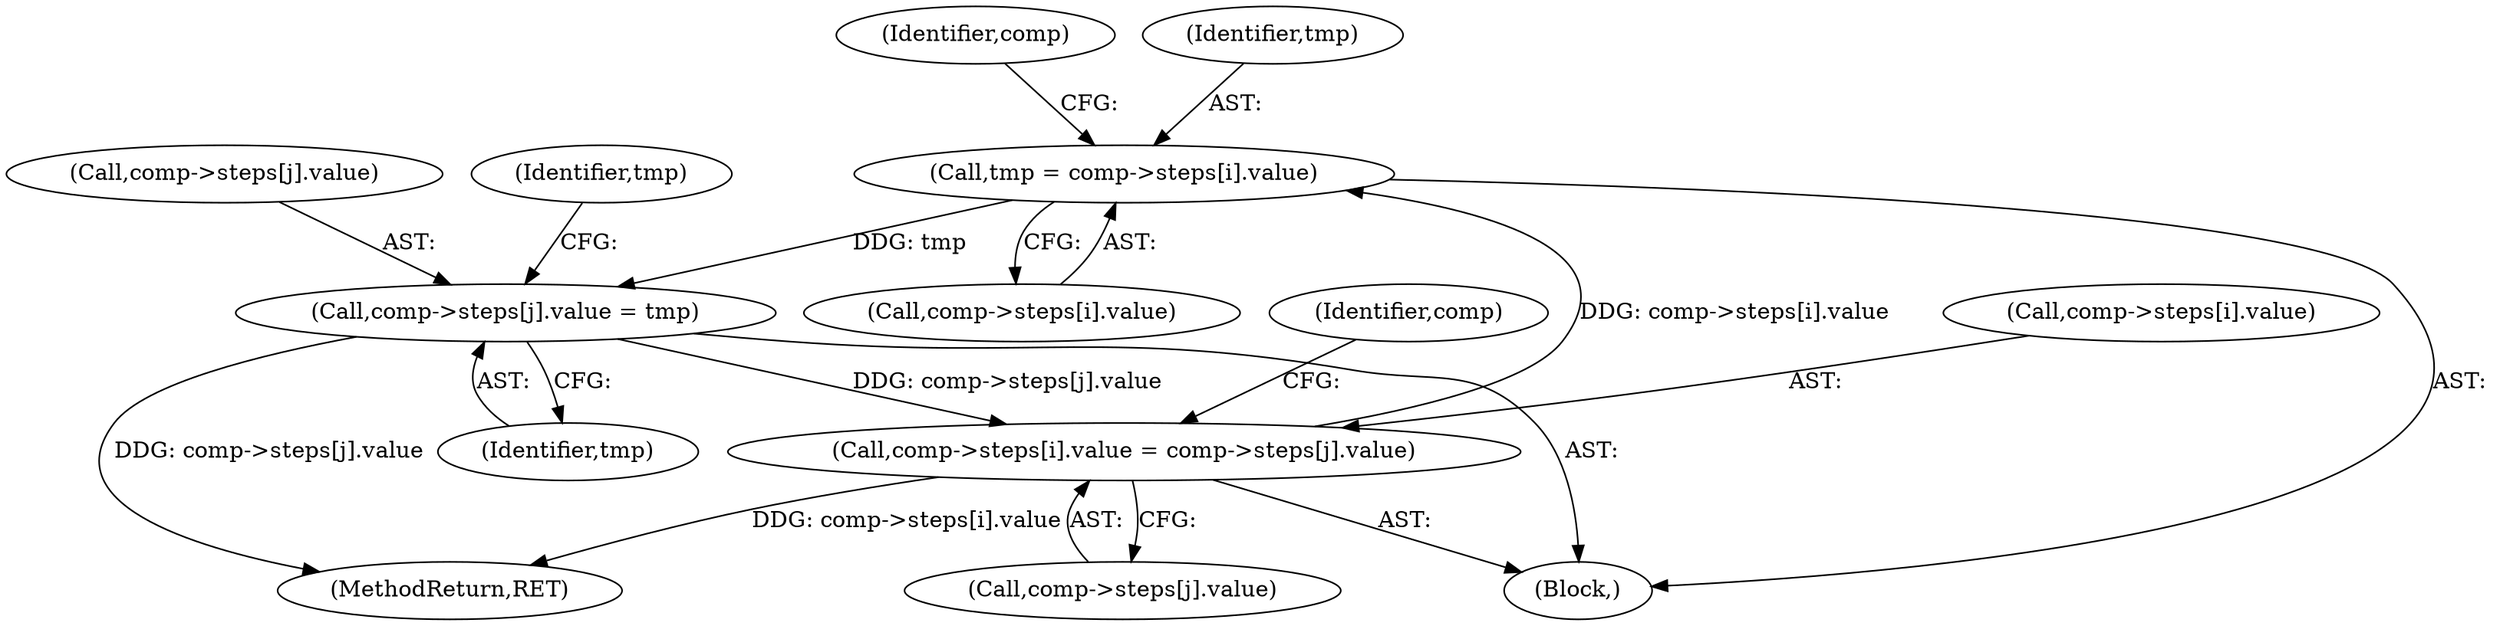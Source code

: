 digraph "0_Chrome_96dbafe288dbe2f0cc45fa3c39daf6d0c37acbab_26@array" {
"1000126" [label="(Call,tmp = comp->steps[i].value)"];
"1000135" [label="(Call,comp->steps[i].value = comp->steps[j].value)"];
"1000150" [label="(Call,comp->steps[j].value = tmp)"];
"1000126" [label="(Call,tmp = comp->steps[i].value)"];
"1000160" [label="(Identifier,tmp)"];
"1000135" [label="(Call,comp->steps[i].value = comp->steps[j].value)"];
"1000486" [label="(MethodReturn,RET)"];
"1000151" [label="(Call,comp->steps[j].value)"];
"1000126" [label="(Call,tmp = comp->steps[i].value)"];
"1000121" [label="(Block,)"];
"1000150" [label="(Call,comp->steps[j].value = tmp)"];
"1000139" [label="(Identifier,comp)"];
"1000128" [label="(Call,comp->steps[i].value)"];
"1000136" [label="(Call,comp->steps[i].value)"];
"1000158" [label="(Identifier,tmp)"];
"1000143" [label="(Call,comp->steps[j].value)"];
"1000154" [label="(Identifier,comp)"];
"1000127" [label="(Identifier,tmp)"];
"1000126" -> "1000121"  [label="AST: "];
"1000126" -> "1000128"  [label="CFG: "];
"1000127" -> "1000126"  [label="AST: "];
"1000128" -> "1000126"  [label="AST: "];
"1000139" -> "1000126"  [label="CFG: "];
"1000135" -> "1000126"  [label="DDG: comp->steps[i].value"];
"1000126" -> "1000150"  [label="DDG: tmp"];
"1000135" -> "1000121"  [label="AST: "];
"1000135" -> "1000143"  [label="CFG: "];
"1000136" -> "1000135"  [label="AST: "];
"1000143" -> "1000135"  [label="AST: "];
"1000154" -> "1000135"  [label="CFG: "];
"1000135" -> "1000486"  [label="DDG: comp->steps[i].value"];
"1000150" -> "1000135"  [label="DDG: comp->steps[j].value"];
"1000150" -> "1000121"  [label="AST: "];
"1000150" -> "1000158"  [label="CFG: "];
"1000151" -> "1000150"  [label="AST: "];
"1000158" -> "1000150"  [label="AST: "];
"1000160" -> "1000150"  [label="CFG: "];
"1000150" -> "1000486"  [label="DDG: comp->steps[j].value"];
}
